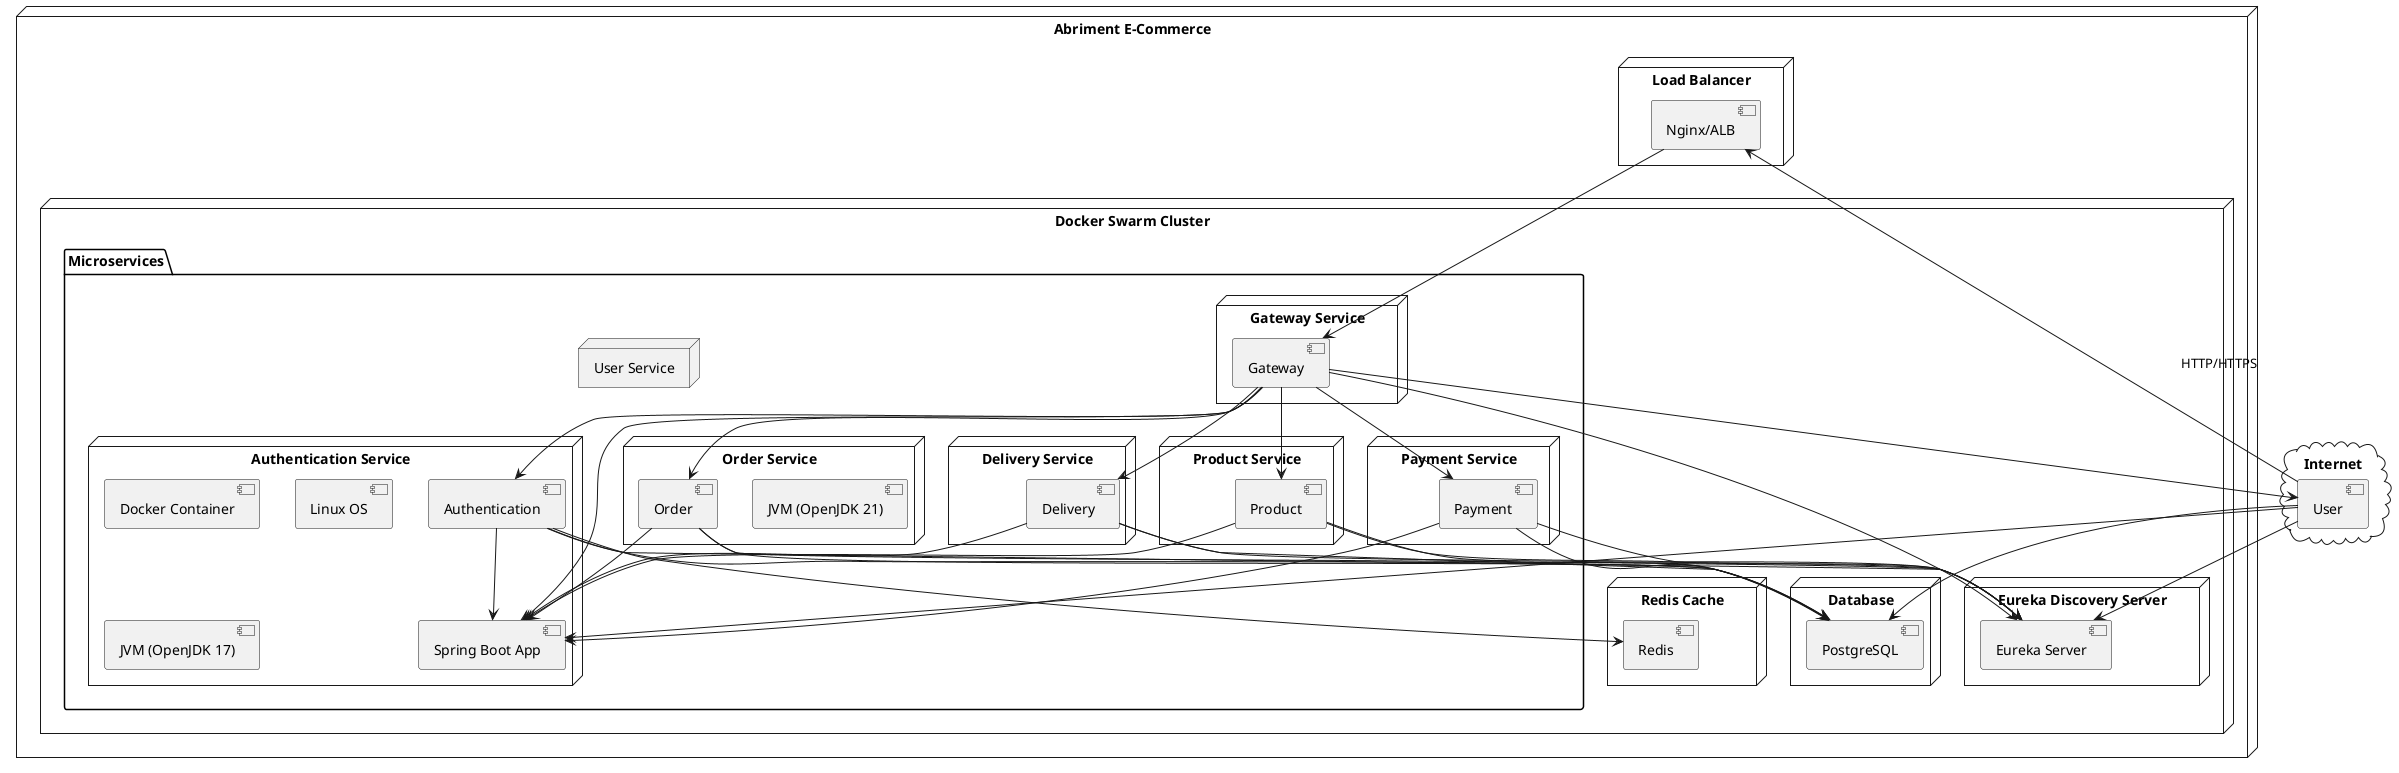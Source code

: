 @startuml

cloud "Internet" {
    [User]
}

node "Abriment E-Commerce" {
    node "Load Balancer" {
        [Nginx/ALB]
    }

    node "Docker Swarm Cluster" {
        package "Microservices" {
            node "Authentication Service" {
                [Docker Container]
                [Linux OS]
                [JVM (OpenJDK 17)]
                [Authentication] --> [Spring Boot App]
            }

            node "Order Service" {
                [Docker Container]
                [Linux OS]
                [JVM (OpenJDK 21)]
                [Order] --> [Spring Boot App]
            }

            node "Gateway Service" {
                [Docker Container]
                [Linux OS]
                [JVM (OpenJDK 21)]
                [Gateway] --> [Spring Boot App]
            }

            node "Delivery Service" {
                [Docker Container]
                [Linux OS]
                [JVM (OpenJDK 17)]
                [Delivery] --> [Spring Boot App]
            }

            node "Product Service" {
                [Docker Container]
                [Linux OS]
                [JVM (OpenJDK 21)]
                [Product] --> [Spring Boot App]
            }

            node "Payment Service" {
                [Docker Container]
                [Linux OS]
                [JVM (OpenJDK 21)]
                [Payment] --> [Spring Boot App]
            }

            node "User Service" {
                [Docker Container]
                [Linux OS]
                [JVM (OpenJDK 21)]
                [User] --> [Spring Boot App]
            }
        }

        node "Database" {
            [Docker Container]
            [Linux OS]
            [PostgreSQL]
        }

        node "Redis Cache" {
            [Docker Container]
            [Linux OS]
            [Redis]
        }

        node "Eureka Discovery Server" {
            [Docker Container]
            [Linux OS]
            [Eureka Server]
        }
    }
}

[User] --> [Nginx/ALB] : HTTP/HTTPS
[Nginx/ALB] --> [Gateway]

[Gateway] --> [Authentication]
[Gateway] --> [Order]
[Gateway] --> [Delivery]
[Gateway] --> [Product]
[Gateway] --> [Payment]
[Gateway] --> [User]

[Authentication] --> [Eureka Server]
[Order] --> [Eureka Server]
[Delivery] --> [Eureka Server]
[Product] --> [Eureka Server]
[Payment] --> [Eureka Server]
[User] --> [Eureka Server]
[Gateway] --> [Eureka Server]

[Authentication] --> [PostgreSQL]
[Order] --> [PostgreSQL]
[Delivery] --> [PostgreSQL]
[Product] --> [PostgreSQL]
[Payment] --> [PostgreSQL]
[User] --> [PostgreSQL]

[Authentication] --> [Redis]

@enduml
